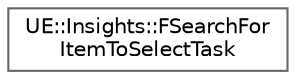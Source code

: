 digraph "Graphical Class Hierarchy"
{
 // INTERACTIVE_SVG=YES
 // LATEX_PDF_SIZE
  bgcolor="transparent";
  edge [fontname=Helvetica,fontsize=10,labelfontname=Helvetica,labelfontsize=10];
  node [fontname=Helvetica,fontsize=10,shape=box,height=0.2,width=0.4];
  rankdir="LR";
  Node0 [id="Node000000",label="UE::Insights::FSearchFor\lItemToSelectTask",height=0.2,width=0.4,color="grey40", fillcolor="white", style="filled",URL="$d4/d7d/classUE_1_1Insights_1_1FSearchForItemToSelectTask.html",tooltip=" "];
}
